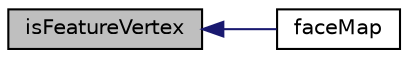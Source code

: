 digraph "isFeatureVertex"
{
  bgcolor="transparent";
  edge [fontname="Helvetica",fontsize="10",labelfontname="Helvetica",labelfontsize="10"];
  node [fontname="Helvetica",fontsize="10",shape=record];
  rankdir="LR";
  Node1 [label="isFeatureVertex",height=0.2,width=0.4,color="black", fillcolor="grey75", style="filled", fontcolor="black"];
  Node1 -> Node2 [dir="back",color="midnightblue",fontsize="10",style="solid",fontname="Helvetica"];
  Node2 [label="faceMap",height=0.2,width=0.4,color="black",URL="$a00208.html#a11f7533769c17ce0e6e033a934684e53",tooltip="New to old faceMap. Guaranteed to be shrunk. "];
}
